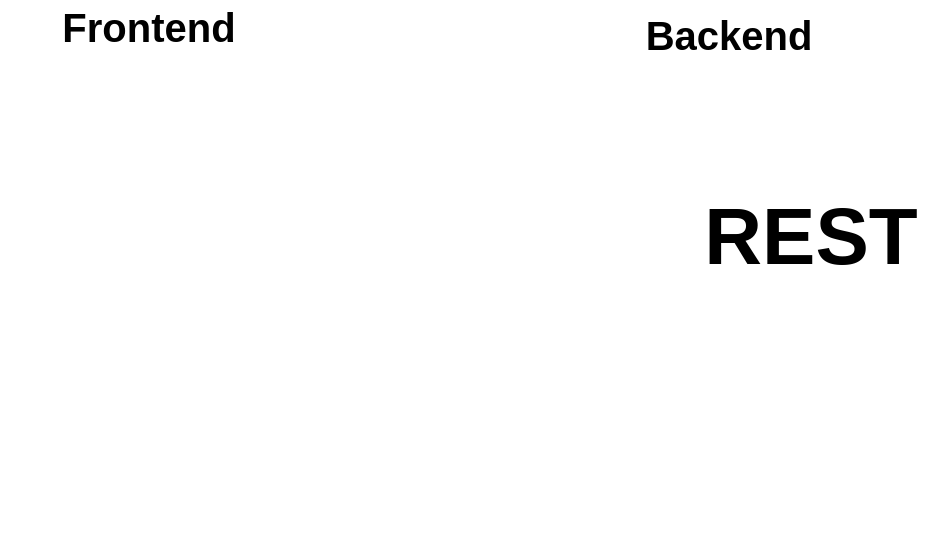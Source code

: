<mxfile version="13.4.1" type="github">
  <diagram id="O3S649ovpkczzVdYJCG4" name="Page-1">
    <mxGraphModel dx="1422" dy="713" grid="1" gridSize="10" guides="1" tooltips="1" connect="1" arrows="1" fold="1" page="1" pageScale="1" pageWidth="827" pageHeight="1169" math="0" shadow="0">
      <root>
        <mxCell id="0" />
        <mxCell id="1" parent="0" />
        <mxCell id="DBfQeAOvzvbpSl6Dyq75-11" value="" style="group" vertex="1" connectable="0" parent="1">
          <mxGeometry x="240" y="40" width="160" height="266" as="geometry" />
        </mxCell>
        <mxCell id="DBfQeAOvzvbpSl6Dyq75-3" value="" style="shape=image;html=1;verticalAlign=top;verticalLabelPosition=bottom;labelBackgroundColor=#ffffff;imageAspect=0;aspect=fixed;image=https://cdn4.iconfinder.com/data/icons/logos-and-brands/512/21_Angular_logo_logos-128.png" vertex="1" parent="DBfQeAOvzvbpSl6Dyq75-11">
          <mxGeometry y="41.749" width="69.079" height="69.079" as="geometry" />
        </mxCell>
        <mxCell id="DBfQeAOvzvbpSl6Dyq75-4" value="" style="shape=image;html=1;verticalAlign=top;verticalLabelPosition=bottom;labelBackgroundColor=#ffffff;imageAspect=0;aspect=fixed;image=https://cdn4.iconfinder.com/data/icons/logos-brands-5/24/vue-dot-js-128.png" vertex="1" parent="DBfQeAOvzvbpSl6Dyq75-11">
          <mxGeometry x="83.333" y="41.749" width="69.079" height="69.079" as="geometry" />
        </mxCell>
        <mxCell id="DBfQeAOvzvbpSl6Dyq75-5" value="" style="shape=image;html=1;verticalAlign=top;verticalLabelPosition=bottom;labelBackgroundColor=#ffffff;imageAspect=0;aspect=fixed;image=https://cdn4.iconfinder.com/data/icons/logos-and-brands/512/111_Ember_logo_logos-128.png" vertex="1" parent="DBfQeAOvzvbpSl6Dyq75-11">
          <mxGeometry y="113.318" width="69.079" height="69.079" as="geometry" />
        </mxCell>
        <mxCell id="DBfQeAOvzvbpSl6Dyq75-7" value="" style="shape=image;html=1;verticalAlign=top;verticalLabelPosition=bottom;labelBackgroundColor=#ffffff;imageAspect=0;aspect=fixed;image=https://cdn4.iconfinder.com/data/icons/logos-3/600/React.js_logo-128.png" vertex="1" parent="DBfQeAOvzvbpSl6Dyq75-11">
          <mxGeometry x="88.889" y="118.09" width="69.079" height="69.079" as="geometry" />
        </mxCell>
        <mxCell id="DBfQeAOvzvbpSl6Dyq75-8" value="" style="shape=image;html=1;verticalAlign=top;verticalLabelPosition=bottom;labelBackgroundColor=#ffffff;imageAspect=0;aspect=fixed;image=https://cdn4.iconfinder.com/data/icons/ionicons/512/icon-ionic-128.png" vertex="1" parent="DBfQeAOvzvbpSl6Dyq75-11">
          <mxGeometry x="38.889" y="189.659" width="69.079" height="69.079" as="geometry" />
        </mxCell>
        <mxCell id="DBfQeAOvzvbpSl6Dyq75-10" value="&lt;font style=&quot;font-size: 20px&quot;&gt;&lt;b&gt;Frontend&lt;/b&gt;&lt;/font&gt;" style="text;html=1;strokeColor=none;fillColor=none;align=center;verticalAlign=middle;whiteSpace=wrap;rounded=0;" vertex="1" parent="DBfQeAOvzvbpSl6Dyq75-11">
          <mxGeometry x="45" width="58.889" height="11.928" as="geometry" />
        </mxCell>
        <mxCell id="DBfQeAOvzvbpSl6Dyq75-13" value="" style="group" vertex="1" connectable="0" parent="1">
          <mxGeometry x="490" y="40" width="220" height="198" as="geometry" />
        </mxCell>
        <mxCell id="DBfQeAOvzvbpSl6Dyq75-1" value="" style="shape=image;html=1;verticalAlign=top;verticalLabelPosition=bottom;labelBackgroundColor=#ffffff;imageAspect=0;aspect=fixed;image=https://cdn4.iconfinder.com/data/icons/logos-brands-5/24/graphql-128.png" vertex="1" parent="DBfQeAOvzvbpSl6Dyq75-13">
          <mxGeometry y="70" width="90" height="90" as="geometry" />
        </mxCell>
        <mxCell id="DBfQeAOvzvbpSl6Dyq75-9" value="&lt;font style=&quot;font-size: 20px&quot;&gt;&lt;b&gt;Backend&lt;/b&gt;&lt;/font&gt;" style="text;html=1;strokeColor=none;fillColor=none;align=center;verticalAlign=middle;whiteSpace=wrap;rounded=0;" vertex="1" parent="DBfQeAOvzvbpSl6Dyq75-13">
          <mxGeometry x="68.75" width="91.094" height="20" as="geometry" />
        </mxCell>
        <mxCell id="DBfQeAOvzvbpSl6Dyq75-12" value="&lt;font size=&quot;1&quot;&gt;&lt;b style=&quot;font-size: 40px&quot;&gt;REST&lt;/b&gt;&lt;/font&gt;" style="text;html=1;strokeColor=none;fillColor=none;align=center;verticalAlign=middle;whiteSpace=wrap;rounded=0;" vertex="1" parent="DBfQeAOvzvbpSl6Dyq75-13">
          <mxGeometry x="109.996" y="100" width="91.094" height="20" as="geometry" />
        </mxCell>
      </root>
    </mxGraphModel>
  </diagram>
</mxfile>
